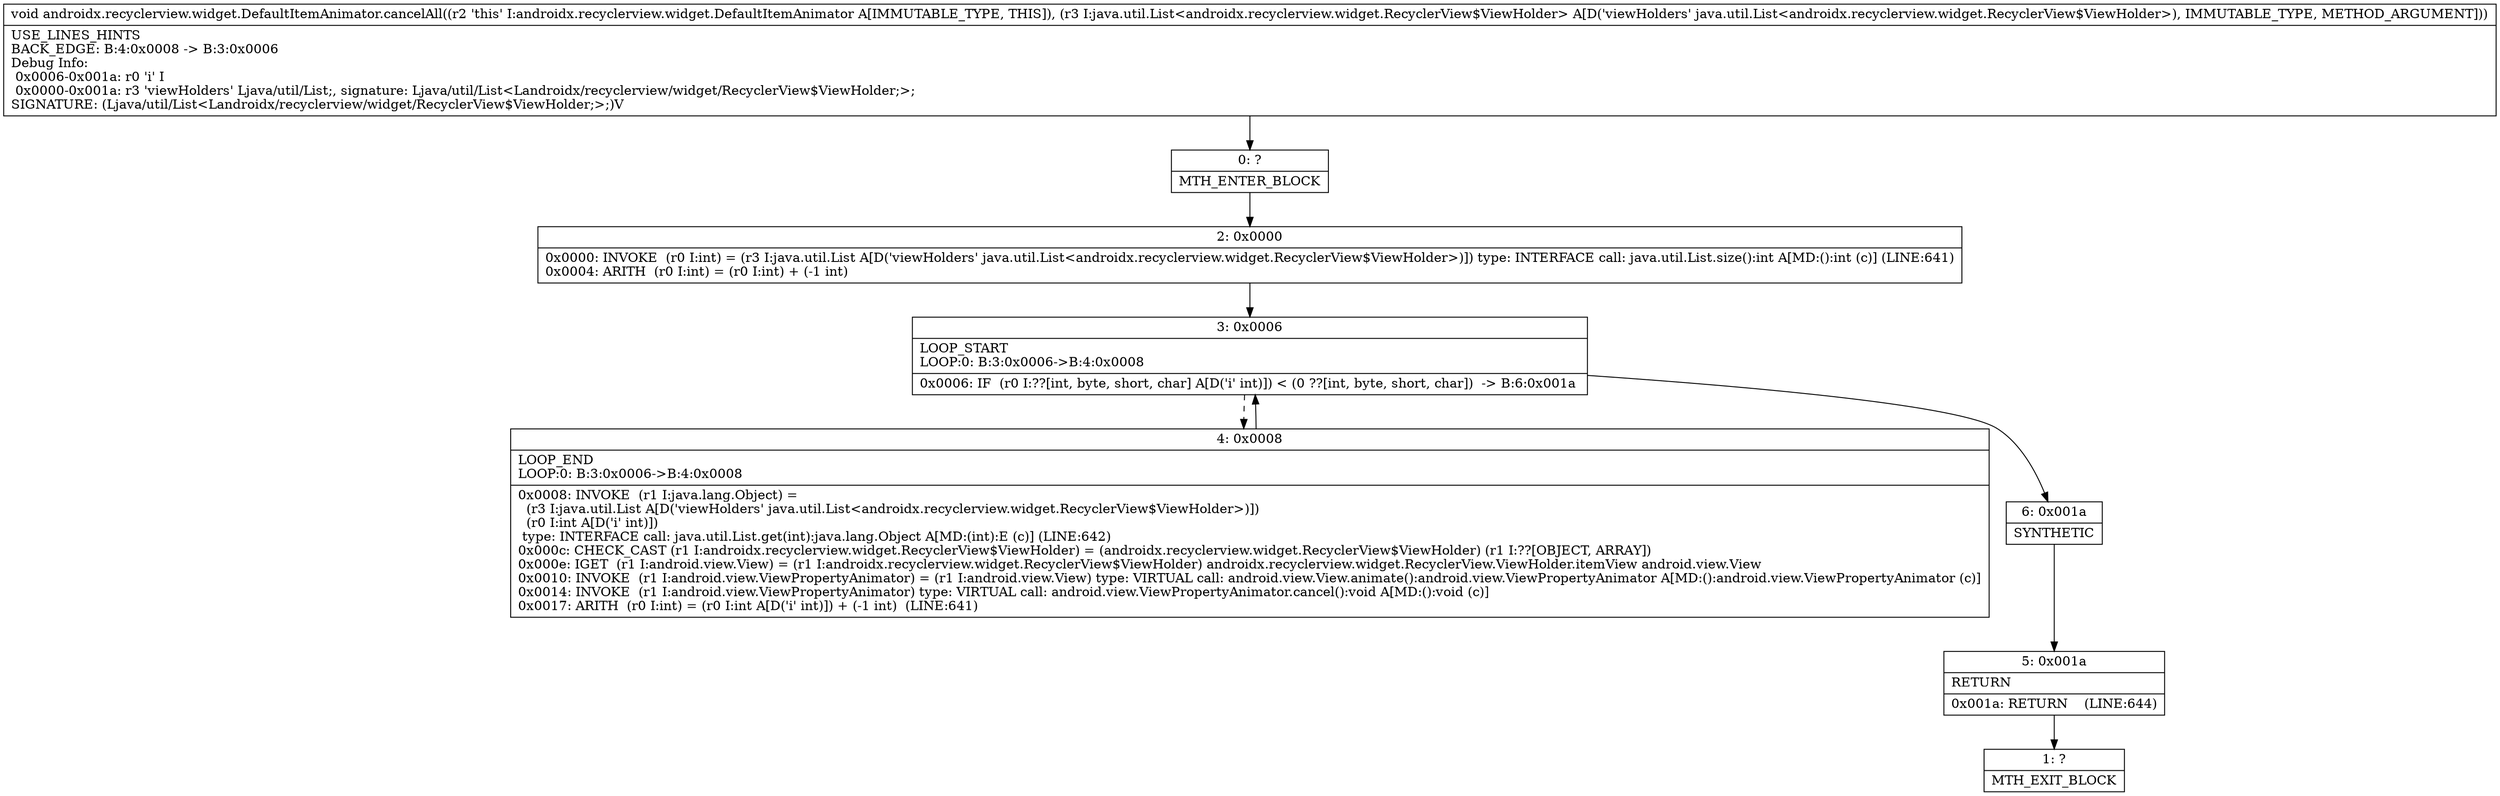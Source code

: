 digraph "CFG forandroidx.recyclerview.widget.DefaultItemAnimator.cancelAll(Ljava\/util\/List;)V" {
Node_0 [shape=record,label="{0\:\ ?|MTH_ENTER_BLOCK\l}"];
Node_2 [shape=record,label="{2\:\ 0x0000|0x0000: INVOKE  (r0 I:int) = (r3 I:java.util.List A[D('viewHolders' java.util.List\<androidx.recyclerview.widget.RecyclerView$ViewHolder\>)]) type: INTERFACE call: java.util.List.size():int A[MD:():int (c)] (LINE:641)\l0x0004: ARITH  (r0 I:int) = (r0 I:int) + (\-1 int) \l}"];
Node_3 [shape=record,label="{3\:\ 0x0006|LOOP_START\lLOOP:0: B:3:0x0006\-\>B:4:0x0008\l|0x0006: IF  (r0 I:??[int, byte, short, char] A[D('i' int)]) \< (0 ??[int, byte, short, char])  \-\> B:6:0x001a \l}"];
Node_4 [shape=record,label="{4\:\ 0x0008|LOOP_END\lLOOP:0: B:3:0x0006\-\>B:4:0x0008\l|0x0008: INVOKE  (r1 I:java.lang.Object) = \l  (r3 I:java.util.List A[D('viewHolders' java.util.List\<androidx.recyclerview.widget.RecyclerView$ViewHolder\>)])\l  (r0 I:int A[D('i' int)])\l type: INTERFACE call: java.util.List.get(int):java.lang.Object A[MD:(int):E (c)] (LINE:642)\l0x000c: CHECK_CAST (r1 I:androidx.recyclerview.widget.RecyclerView$ViewHolder) = (androidx.recyclerview.widget.RecyclerView$ViewHolder) (r1 I:??[OBJECT, ARRAY]) \l0x000e: IGET  (r1 I:android.view.View) = (r1 I:androidx.recyclerview.widget.RecyclerView$ViewHolder) androidx.recyclerview.widget.RecyclerView.ViewHolder.itemView android.view.View \l0x0010: INVOKE  (r1 I:android.view.ViewPropertyAnimator) = (r1 I:android.view.View) type: VIRTUAL call: android.view.View.animate():android.view.ViewPropertyAnimator A[MD:():android.view.ViewPropertyAnimator (c)]\l0x0014: INVOKE  (r1 I:android.view.ViewPropertyAnimator) type: VIRTUAL call: android.view.ViewPropertyAnimator.cancel():void A[MD:():void (c)]\l0x0017: ARITH  (r0 I:int) = (r0 I:int A[D('i' int)]) + (\-1 int)  (LINE:641)\l}"];
Node_6 [shape=record,label="{6\:\ 0x001a|SYNTHETIC\l}"];
Node_5 [shape=record,label="{5\:\ 0x001a|RETURN\l|0x001a: RETURN    (LINE:644)\l}"];
Node_1 [shape=record,label="{1\:\ ?|MTH_EXIT_BLOCK\l}"];
MethodNode[shape=record,label="{void androidx.recyclerview.widget.DefaultItemAnimator.cancelAll((r2 'this' I:androidx.recyclerview.widget.DefaultItemAnimator A[IMMUTABLE_TYPE, THIS]), (r3 I:java.util.List\<androidx.recyclerview.widget.RecyclerView$ViewHolder\> A[D('viewHolders' java.util.List\<androidx.recyclerview.widget.RecyclerView$ViewHolder\>), IMMUTABLE_TYPE, METHOD_ARGUMENT]))  | USE_LINES_HINTS\lBACK_EDGE: B:4:0x0008 \-\> B:3:0x0006\lDebug Info:\l  0x0006\-0x001a: r0 'i' I\l  0x0000\-0x001a: r3 'viewHolders' Ljava\/util\/List;, signature: Ljava\/util\/List\<Landroidx\/recyclerview\/widget\/RecyclerView$ViewHolder;\>;\lSIGNATURE: (Ljava\/util\/List\<Landroidx\/recyclerview\/widget\/RecyclerView$ViewHolder;\>;)V\l}"];
MethodNode -> Node_0;Node_0 -> Node_2;
Node_2 -> Node_3;
Node_3 -> Node_4[style=dashed];
Node_3 -> Node_6;
Node_4 -> Node_3;
Node_6 -> Node_5;
Node_5 -> Node_1;
}

